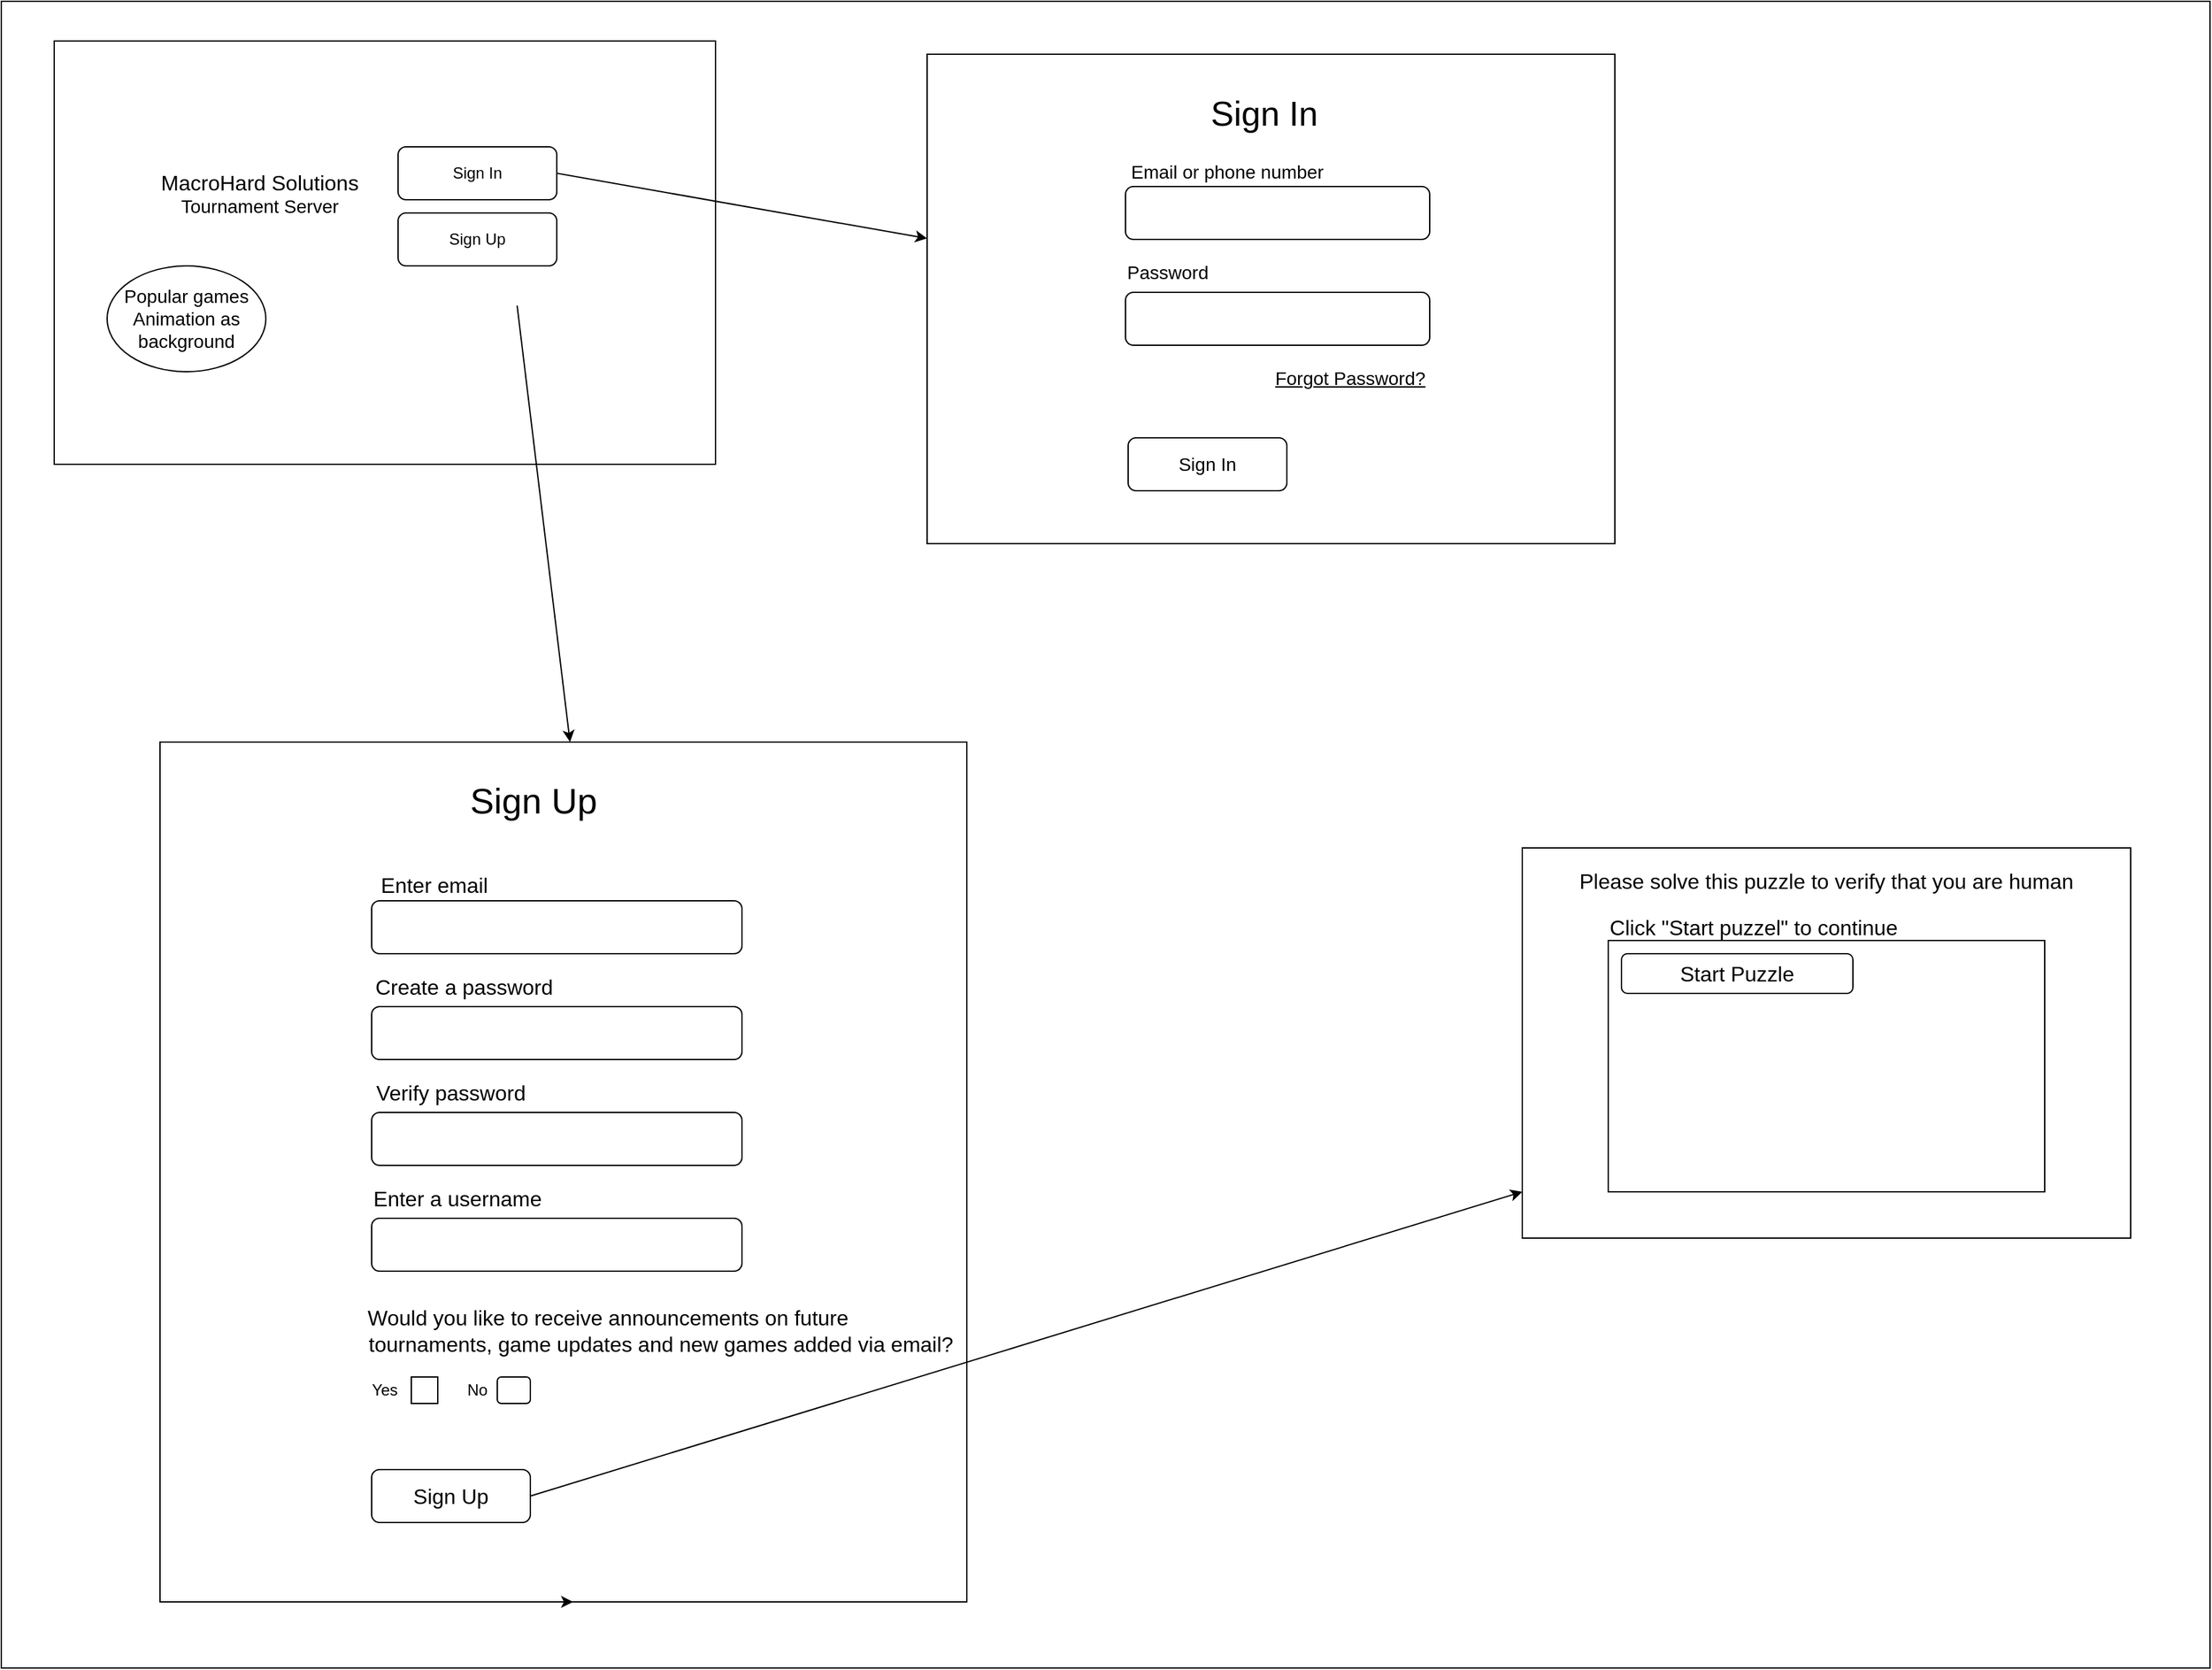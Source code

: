 <mxfile version="16.5.1" type="device"><diagram id="wyVcxy31aMb2ZiX3oypz" name="Page-1"><mxGraphModel dx="1102" dy="857" grid="0" gridSize="10" guides="1" tooltips="1" connect="1" arrows="1" fold="1" page="1" pageScale="1" pageWidth="850" pageHeight="1100" background="#ffffff" math="0" shadow="0"><root><mxCell id="0"/><mxCell id="1" parent="0"/><mxCell id="JXeK1IL5CoshhbZMeDiC-1" value="&lt;font style=&quot;font-size: 16px&quot;&gt;MacroHard Solutions&lt;br&gt;&lt;/font&gt;&lt;font style=&quot;font-size: 14px&quot;&gt;Tournament Server&lt;/font&gt;" style="text;html=1;align=center;verticalAlign=middle;resizable=0;points=[];autosize=1;strokeColor=none;fillColor=none;" parent="1" vertex="1"><mxGeometry x="160" y="170" width="170" height="30" as="geometry"/></mxCell><mxCell id="JXeK1IL5CoshhbZMeDiC-2" value="Sign In" style="rounded=1;whiteSpace=wrap;html=1;" parent="1" vertex="1"><mxGeometry x="350" y="150" width="120" height="40" as="geometry"/></mxCell><mxCell id="JXeK1IL5CoshhbZMeDiC-3" value="Sign Up" style="rounded=1;whiteSpace=wrap;html=1;" parent="1" vertex="1"><mxGeometry x="350" y="200" width="120" height="40" as="geometry"/></mxCell><mxCell id="JXeK1IL5CoshhbZMeDiC-5" value="" style="rounded=0;whiteSpace=wrap;html=1;fontSize=14;fillColor=none;" parent="1" vertex="1"><mxGeometry x="90" y="70" width="500" height="320" as="geometry"/></mxCell><mxCell id="JXeK1IL5CoshhbZMeDiC-7" value="Popular games Animation as background" style="ellipse;whiteSpace=wrap;html=1;fontSize=14;fillColor=none;" parent="1" vertex="1"><mxGeometry x="130" y="240" width="120" height="80" as="geometry"/></mxCell><mxCell id="JXeK1IL5CoshhbZMeDiC-9" value="" style="endArrow=classic;html=1;rounded=0;fontSize=14;" parent="1" target="JXeK1IL5CoshhbZMeDiC-10" edge="1"><mxGeometry width="50" height="50" relative="1" as="geometry"><mxPoint x="470" y="160" as="sourcePoint"/><mxPoint x="810" y="160" as="targetPoint"/><Array as="points"><mxPoint x="470" y="170"/></Array></mxGeometry></mxCell><mxCell id="JXeK1IL5CoshhbZMeDiC-10" value="" style="rounded=0;whiteSpace=wrap;html=1;fontSize=14;fillColor=none;" parent="1" vertex="1"><mxGeometry x="750" y="80" width="520" height="370" as="geometry"/></mxCell><mxCell id="JXeK1IL5CoshhbZMeDiC-11" value="&lt;font style=&quot;font-size: 26px&quot;&gt;Sign In&lt;/font&gt;" style="text;html=1;strokeColor=none;fillColor=none;align=center;verticalAlign=middle;whiteSpace=wrap;rounded=0;fontSize=14;" parent="1" vertex="1"><mxGeometry x="960" y="100" width="90" height="50" as="geometry"/></mxCell><mxCell id="JXeK1IL5CoshhbZMeDiC-13" value="" style="rounded=1;whiteSpace=wrap;html=1;fontSize=26;fillColor=none;" parent="1" vertex="1"><mxGeometry x="900" y="180" width="230" height="40" as="geometry"/></mxCell><mxCell id="JXeK1IL5CoshhbZMeDiC-15" value="&lt;font style=&quot;font-size: 14px&quot;&gt;Email or phone number&lt;/font&gt;" style="text;html=1;strokeColor=none;fillColor=none;align=center;verticalAlign=middle;whiteSpace=wrap;rounded=0;fontSize=26;" parent="1" vertex="1"><mxGeometry x="897" y="150" width="160" height="30" as="geometry"/></mxCell><mxCell id="JXeK1IL5CoshhbZMeDiC-16" value="" style="rounded=1;whiteSpace=wrap;html=1;fontSize=14;fillColor=none;" parent="1" vertex="1"><mxGeometry x="900" y="260" width="230" height="40" as="geometry"/></mxCell><mxCell id="JXeK1IL5CoshhbZMeDiC-17" value="Password" style="text;html=1;strokeColor=none;fillColor=none;align=center;verticalAlign=middle;whiteSpace=wrap;rounded=0;fontSize=14;" parent="1" vertex="1"><mxGeometry x="902" y="230" width="60" height="30" as="geometry"/></mxCell><mxCell id="JXeK1IL5CoshhbZMeDiC-18" value="&lt;u&gt;Forgot Password?&lt;/u&gt;" style="text;html=1;strokeColor=none;fillColor=none;align=center;verticalAlign=middle;whiteSpace=wrap;rounded=0;fontSize=14;" parent="1" vertex="1"><mxGeometry x="1000" y="310" width="140" height="30" as="geometry"/></mxCell><mxCell id="JXeK1IL5CoshhbZMeDiC-19" value="Sign In" style="rounded=1;whiteSpace=wrap;html=1;fontSize=14;fillColor=none;" parent="1" vertex="1"><mxGeometry x="902" y="370" width="120" height="40" as="geometry"/></mxCell><mxCell id="JXeK1IL5CoshhbZMeDiC-20" value="" style="endArrow=classic;html=1;rounded=0;fontSize=14;exitX=0.7;exitY=0.625;exitDx=0;exitDy=0;exitPerimeter=0;" parent="1" source="JXeK1IL5CoshhbZMeDiC-5" edge="1"><mxGeometry width="50" height="50" relative="1" as="geometry"><mxPoint x="550" y="340" as="sourcePoint"/><mxPoint x="480" y="600" as="targetPoint"/></mxGeometry></mxCell><mxCell id="JXeK1IL5CoshhbZMeDiC-21" value="" style="rounded=0;whiteSpace=wrap;html=1;fontSize=14;fillColor=none;" parent="1" vertex="1"><mxGeometry x="170" y="600" width="610" height="650" as="geometry"/></mxCell><mxCell id="JXeK1IL5CoshhbZMeDiC-22" style="edgeStyle=orthogonalEdgeStyle;rounded=0;orthogonalLoop=1;jettySize=auto;html=1;exitX=0.5;exitY=1;exitDx=0;exitDy=0;entryX=0.512;entryY=1;entryDx=0;entryDy=0;entryPerimeter=0;fontSize=14;" parent="1" source="JXeK1IL5CoshhbZMeDiC-21" target="JXeK1IL5CoshhbZMeDiC-21" edge="1"><mxGeometry relative="1" as="geometry"/></mxCell><mxCell id="JXeK1IL5CoshhbZMeDiC-23" value="&lt;font style=&quot;font-size: 27px&quot;&gt;Sign Up&lt;/font&gt;" style="text;html=1;strokeColor=none;fillColor=none;align=center;verticalAlign=middle;whiteSpace=wrap;rounded=0;fontSize=14;" parent="1" vertex="1"><mxGeometry x="395" y="630" width="115" height="30" as="geometry"/></mxCell><mxCell id="JXeK1IL5CoshhbZMeDiC-24" value="" style="rounded=1;whiteSpace=wrap;html=1;fontSize=27;fillColor=none;" parent="1" vertex="1"><mxGeometry x="330" y="720" width="280" height="40" as="geometry"/></mxCell><mxCell id="JXeK1IL5CoshhbZMeDiC-26" value="&lt;font style=&quot;font-size: 16px&quot;&gt;Enter email&lt;/font&gt;" style="text;html=1;strokeColor=none;fillColor=none;align=center;verticalAlign=middle;whiteSpace=wrap;rounded=0;fontSize=27;" parent="1" vertex="1"><mxGeometry x="330" y="690" width="95" height="30" as="geometry"/></mxCell><mxCell id="JXeK1IL5CoshhbZMeDiC-27" value="" style="rounded=1;whiteSpace=wrap;html=1;fontSize=16;fillColor=none;" parent="1" vertex="1"><mxGeometry x="330" y="800" width="280" height="40" as="geometry"/></mxCell><mxCell id="JXeK1IL5CoshhbZMeDiC-28" value="Verify password" style="text;html=1;strokeColor=none;fillColor=none;align=center;verticalAlign=middle;whiteSpace=wrap;rounded=0;fontSize=16;" parent="1" vertex="1"><mxGeometry x="330" y="850" width="120" height="30" as="geometry"/></mxCell><mxCell id="JXeK1IL5CoshhbZMeDiC-29" value="Create a password" style="text;html=1;strokeColor=none;fillColor=none;align=center;verticalAlign=middle;whiteSpace=wrap;rounded=0;fontSize=16;" parent="1" vertex="1"><mxGeometry x="330" y="770" width="140" height="30" as="geometry"/></mxCell><mxCell id="JXeK1IL5CoshhbZMeDiC-30" value="" style="rounded=1;whiteSpace=wrap;html=1;fontSize=16;fillColor=none;" parent="1" vertex="1"><mxGeometry x="330" y="880" width="280" height="40" as="geometry"/></mxCell><mxCell id="JXeK1IL5CoshhbZMeDiC-31" value="Enter a username" style="text;html=1;strokeColor=none;fillColor=none;align=center;verticalAlign=middle;whiteSpace=wrap;rounded=0;fontSize=16;" parent="1" vertex="1"><mxGeometry x="330" y="930" width="130" height="30" as="geometry"/></mxCell><mxCell id="JXeK1IL5CoshhbZMeDiC-32" value="" style="rounded=1;whiteSpace=wrap;html=1;fontSize=16;fillColor=none;" parent="1" vertex="1"><mxGeometry x="330" y="960" width="280" height="40" as="geometry"/></mxCell><mxCell id="JXeK1IL5CoshhbZMeDiC-33" value="Would you like to receive announcements on future&amp;nbsp; &amp;nbsp; &amp;nbsp; &amp;nbsp; &amp;nbsp; &amp;nbsp; &amp;nbsp; &amp;nbsp; &amp;nbsp; &amp;nbsp; tournaments, game updates and new games added via email?&amp;nbsp;" style="text;html=1;strokeColor=none;fillColor=none;align=center;verticalAlign=middle;whiteSpace=wrap;rounded=0;fontSize=16;" parent="1" vertex="1"><mxGeometry x="322" y="1030" width="458" height="30" as="geometry"/></mxCell><mxCell id="JXeK1IL5CoshhbZMeDiC-38" value="Sign Up" style="rounded=1;whiteSpace=wrap;html=1;fontSize=16;fillColor=none;" parent="1" vertex="1"><mxGeometry x="330" y="1150" width="120" height="40" as="geometry"/></mxCell><mxCell id="JXeK1IL5CoshhbZMeDiC-39" value="" style="endArrow=classic;html=1;rounded=0;fontSize=16;exitX=1;exitY=0.5;exitDx=0;exitDy=0;" parent="1" source="JXeK1IL5CoshhbZMeDiC-38" edge="1"><mxGeometry width="50" height="50" relative="1" as="geometry"><mxPoint x="700" y="930" as="sourcePoint"/><mxPoint x="1200" y="940" as="targetPoint"/></mxGeometry></mxCell><mxCell id="JXeK1IL5CoshhbZMeDiC-40" value="" style="rounded=0;whiteSpace=wrap;html=1;fontSize=16;fillColor=none;" parent="1" vertex="1"><mxGeometry x="1200" y="680" width="460" height="295" as="geometry"/></mxCell><mxCell id="JXeK1IL5CoshhbZMeDiC-41" value="Please solve this puzzle to verify that you are human" style="text;html=1;strokeColor=none;fillColor=none;align=center;verticalAlign=middle;whiteSpace=wrap;rounded=0;fontSize=16;" parent="1" vertex="1"><mxGeometry x="1220" y="690" width="420" height="30" as="geometry"/></mxCell><mxCell id="JXeK1IL5CoshhbZMeDiC-42" value="" style="rounded=0;whiteSpace=wrap;html=1;fontSize=16;fillColor=none;" parent="1" vertex="1"><mxGeometry x="1265" y="750" width="330" height="190" as="geometry"/></mxCell><mxCell id="JXeK1IL5CoshhbZMeDiC-43" value="Click &quot;Start puzzel&quot; to continue" style="text;html=1;strokeColor=none;fillColor=none;align=center;verticalAlign=middle;whiteSpace=wrap;rounded=0;fontSize=16;" parent="1" vertex="1"><mxGeometry x="1260" y="725" width="230" height="30" as="geometry"/></mxCell><mxCell id="JXeK1IL5CoshhbZMeDiC-44" value="Start Puzzle" style="rounded=1;whiteSpace=wrap;html=1;fontSize=16;fillColor=none;" parent="1" vertex="1"><mxGeometry x="1275" y="760" width="175" height="30" as="geometry"/></mxCell><mxCell id="rIZAzPaTgcFvXgHFyiY5-1" value="" style="rounded=1;whiteSpace=wrap;html=1;arcSize=0;" parent="1" vertex="1"><mxGeometry x="360" y="1080" width="20" height="20" as="geometry"/></mxCell><mxCell id="rIZAzPaTgcFvXgHFyiY5-7" value="Yes" style="text;html=1;strokeColor=none;fillColor=none;align=center;verticalAlign=middle;whiteSpace=wrap;rounded=0;" parent="1" vertex="1"><mxGeometry x="310" y="1075" width="60" height="30" as="geometry"/></mxCell><mxCell id="rIZAzPaTgcFvXgHFyiY5-8" value="No" style="text;html=1;strokeColor=none;fillColor=none;align=center;verticalAlign=middle;whiteSpace=wrap;rounded=0;" parent="1" vertex="1"><mxGeometry x="380" y="1075" width="60" height="30" as="geometry"/></mxCell><mxCell id="rIZAzPaTgcFvXgHFyiY5-9" value="" style="rounded=1;whiteSpace=wrap;html=1;" parent="1" vertex="1"><mxGeometry x="425" y="1080" width="25" height="20" as="geometry"/></mxCell><mxCell id="Dbda-ge7RRHwO9Fiy9GC-1" value="" style="rounded=0;whiteSpace=wrap;html=1;fillColor=none;" vertex="1" parent="1"><mxGeometry x="50" y="40" width="1670" height="1260" as="geometry"/></mxCell></root></mxGraphModel></diagram></mxfile>
